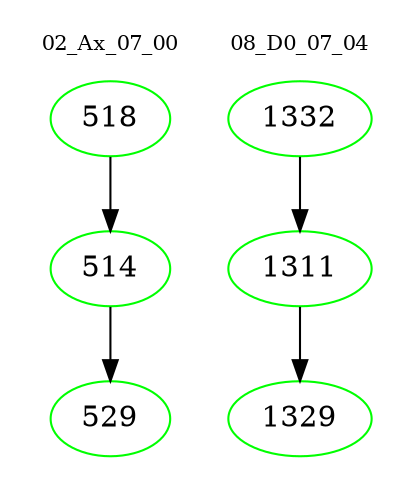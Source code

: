 digraph{
subgraph cluster_0 {
color = white
label = "02_Ax_07_00";
fontsize=10;
T0_518 [label="518", color="green"]
T0_518 -> T0_514 [color="black"]
T0_514 [label="514", color="green"]
T0_514 -> T0_529 [color="black"]
T0_529 [label="529", color="green"]
}
subgraph cluster_1 {
color = white
label = "08_D0_07_04";
fontsize=10;
T1_1332 [label="1332", color="green"]
T1_1332 -> T1_1311 [color="black"]
T1_1311 [label="1311", color="green"]
T1_1311 -> T1_1329 [color="black"]
T1_1329 [label="1329", color="green"]
}
}
